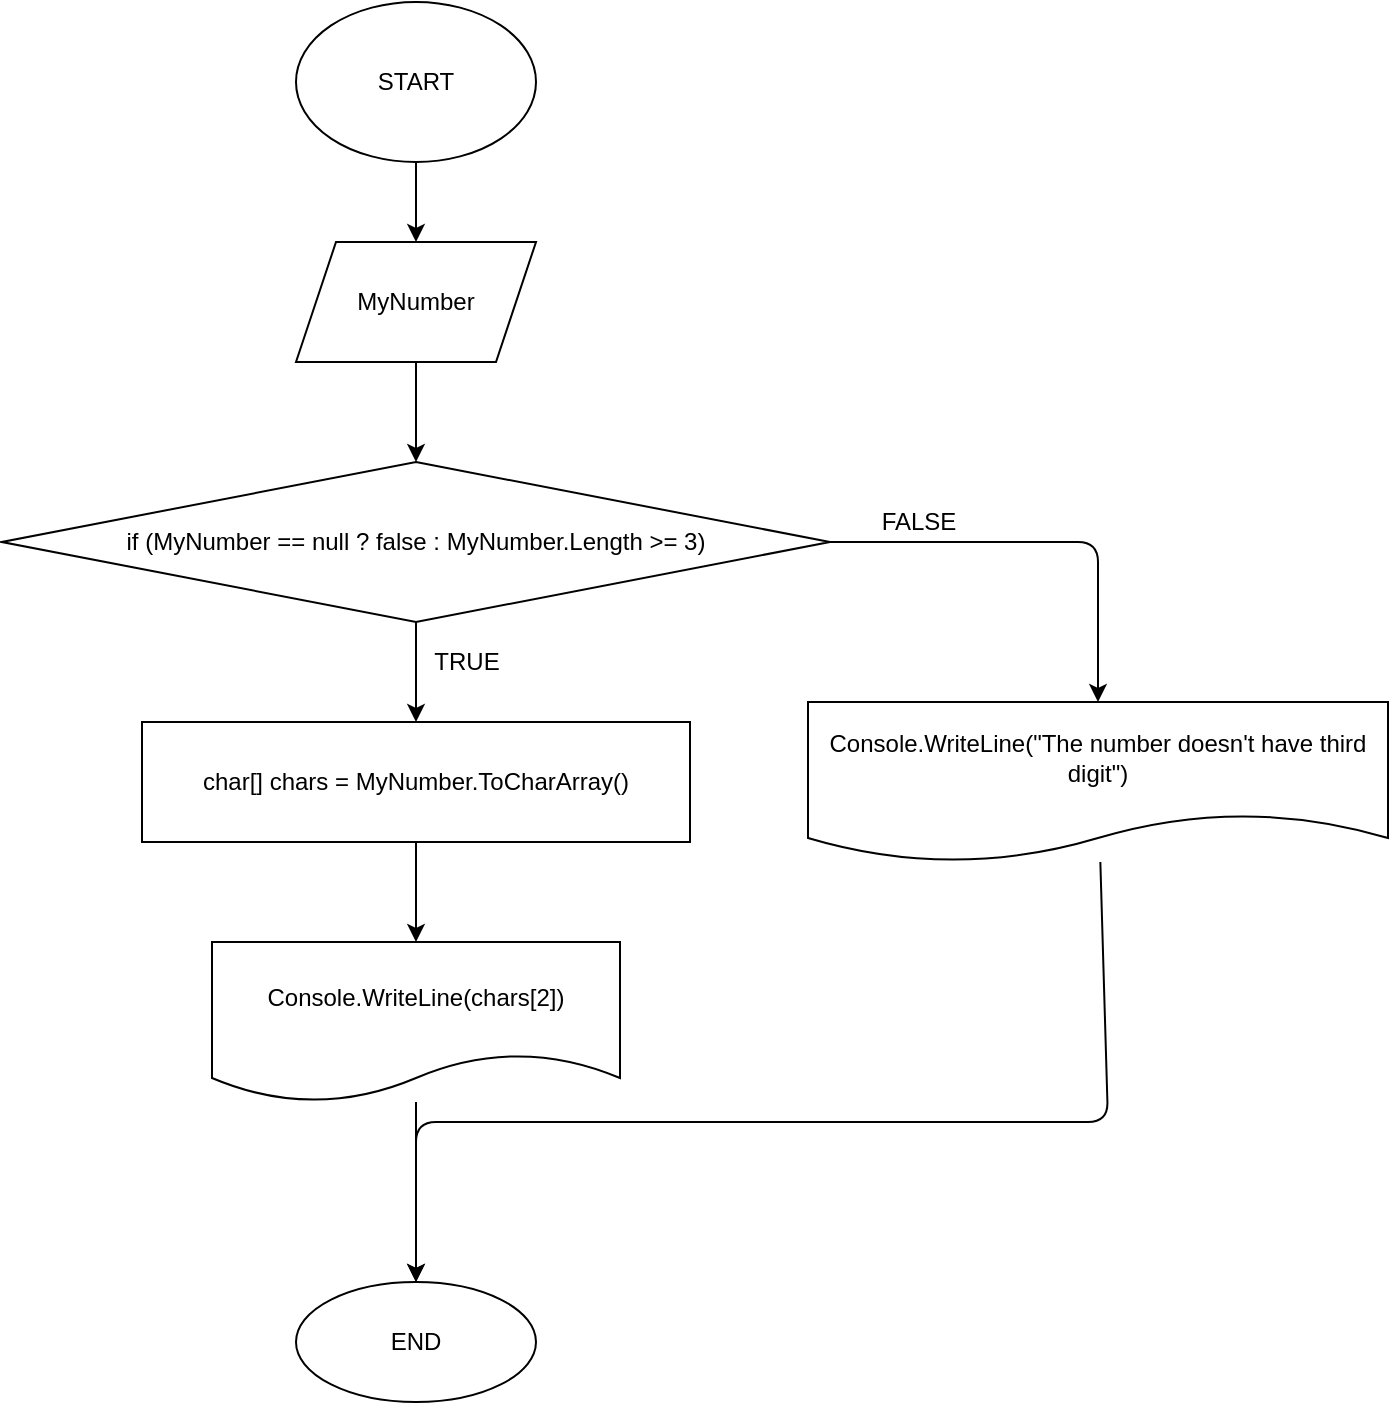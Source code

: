 <mxfile>
    <diagram id="bg-IhkItVfUzIiGF1pTG" name="Страница 1">
        <mxGraphModel dx="980" dy="381" grid="1" gridSize="10" guides="1" tooltips="1" connect="1" arrows="1" fold="1" page="1" pageScale="1" pageWidth="827" pageHeight="1169" math="0" shadow="0">
            <root>
                <mxCell id="0"/>
                <mxCell id="1" parent="0"/>
                <mxCell id="4" value="" style="edgeStyle=none;html=1;" parent="1" source="2" target="3" edge="1">
                    <mxGeometry relative="1" as="geometry"/>
                </mxCell>
                <mxCell id="2" value="START" style="ellipse;whiteSpace=wrap;html=1;" parent="1" vertex="1">
                    <mxGeometry x="354" y="40" width="120" height="80" as="geometry"/>
                </mxCell>
                <mxCell id="6" value="" style="edgeStyle=none;html=1;" parent="1" source="3" target="5" edge="1">
                    <mxGeometry relative="1" as="geometry"/>
                </mxCell>
                <mxCell id="3" value="MyNumber" style="shape=parallelogram;perimeter=parallelogramPerimeter;whiteSpace=wrap;html=1;fixedSize=1;" parent="1" vertex="1">
                    <mxGeometry x="354" y="160" width="120" height="60" as="geometry"/>
                </mxCell>
                <mxCell id="8" value="" style="edgeStyle=none;html=1;" parent="1" source="5" target="7" edge="1">
                    <mxGeometry relative="1" as="geometry"/>
                </mxCell>
                <mxCell id="12" value="" style="edgeStyle=none;html=1;entryX=0.5;entryY=0;entryDx=0;entryDy=0;" parent="1" source="5" target="11" edge="1">
                    <mxGeometry relative="1" as="geometry">
                        <Array as="points">
                            <mxPoint x="755" y="310"/>
                        </Array>
                    </mxGeometry>
                </mxCell>
                <mxCell id="5" value="if (MyNumber == null ? false : MyNumber.Length &amp;gt;= 3)" style="rhombus;whiteSpace=wrap;html=1;" parent="1" vertex="1">
                    <mxGeometry x="207" y="270" width="414" height="80" as="geometry"/>
                </mxCell>
                <mxCell id="10" value="" style="edgeStyle=none;html=1;" parent="1" source="7" target="9" edge="1">
                    <mxGeometry relative="1" as="geometry"/>
                </mxCell>
                <mxCell id="7" value="char[] chars = MyNumber.ToCharArray()" style="whiteSpace=wrap;html=1;" parent="1" vertex="1">
                    <mxGeometry x="277" y="400" width="274" height="60" as="geometry"/>
                </mxCell>
                <mxCell id="14" value="" style="edgeStyle=none;html=1;" parent="1" source="9" target="13" edge="1">
                    <mxGeometry relative="1" as="geometry"/>
                </mxCell>
                <mxCell id="9" value="Console.WriteLine(chars[2])" style="shape=document;whiteSpace=wrap;html=1;boundedLbl=1;" parent="1" vertex="1">
                    <mxGeometry x="312" y="510" width="204" height="80" as="geometry"/>
                </mxCell>
                <mxCell id="15" style="edgeStyle=none;html=1;entryX=0.5;entryY=0;entryDx=0;entryDy=0;" parent="1" source="11" target="13" edge="1">
                    <mxGeometry relative="1" as="geometry">
                        <Array as="points">
                            <mxPoint x="760" y="600"/>
                            <mxPoint x="414" y="600"/>
                        </Array>
                    </mxGeometry>
                </mxCell>
                <mxCell id="11" value="Console.WriteLine(&quot;The number doesn't have third digit&quot;)" style="shape=document;whiteSpace=wrap;html=1;boundedLbl=1;" parent="1" vertex="1">
                    <mxGeometry x="610" y="390" width="290" height="80" as="geometry"/>
                </mxCell>
                <mxCell id="13" value="END" style="ellipse;whiteSpace=wrap;html=1;" parent="1" vertex="1">
                    <mxGeometry x="354" y="680" width="120" height="60" as="geometry"/>
                </mxCell>
                <mxCell id="16" value="TRUE" style="text;html=1;align=center;verticalAlign=middle;resizable=0;points=[];autosize=1;strokeColor=none;fillColor=none;" vertex="1" parent="1">
                    <mxGeometry x="414" y="360" width="50" height="20" as="geometry"/>
                </mxCell>
                <mxCell id="17" value="FALSE" style="text;html=1;align=center;verticalAlign=middle;resizable=0;points=[];autosize=1;strokeColor=none;fillColor=none;" vertex="1" parent="1">
                    <mxGeometry x="640" y="290" width="50" height="20" as="geometry"/>
                </mxCell>
            </root>
        </mxGraphModel>
    </diagram>
</mxfile>